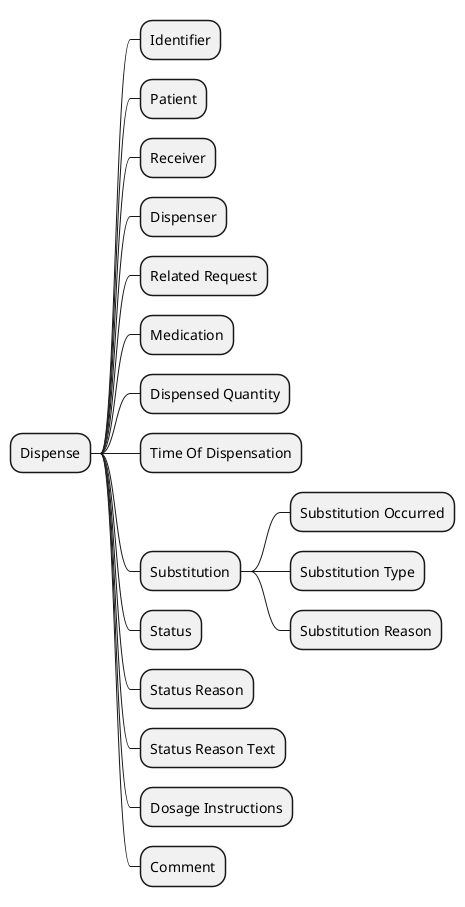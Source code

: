 @startmindmap
* Dispense
** Identifier
** Patient
** Receiver
** Dispenser
** Related Request
** Medication
** Dispensed Quantity
** Time Of Dispensation
** Substitution
*** Substitution Occurred
*** Substitution Type
*** Substitution Reason
** Status
** Status Reason
** Status Reason Text
** Dosage Instructions
** Comment
@endmindmap